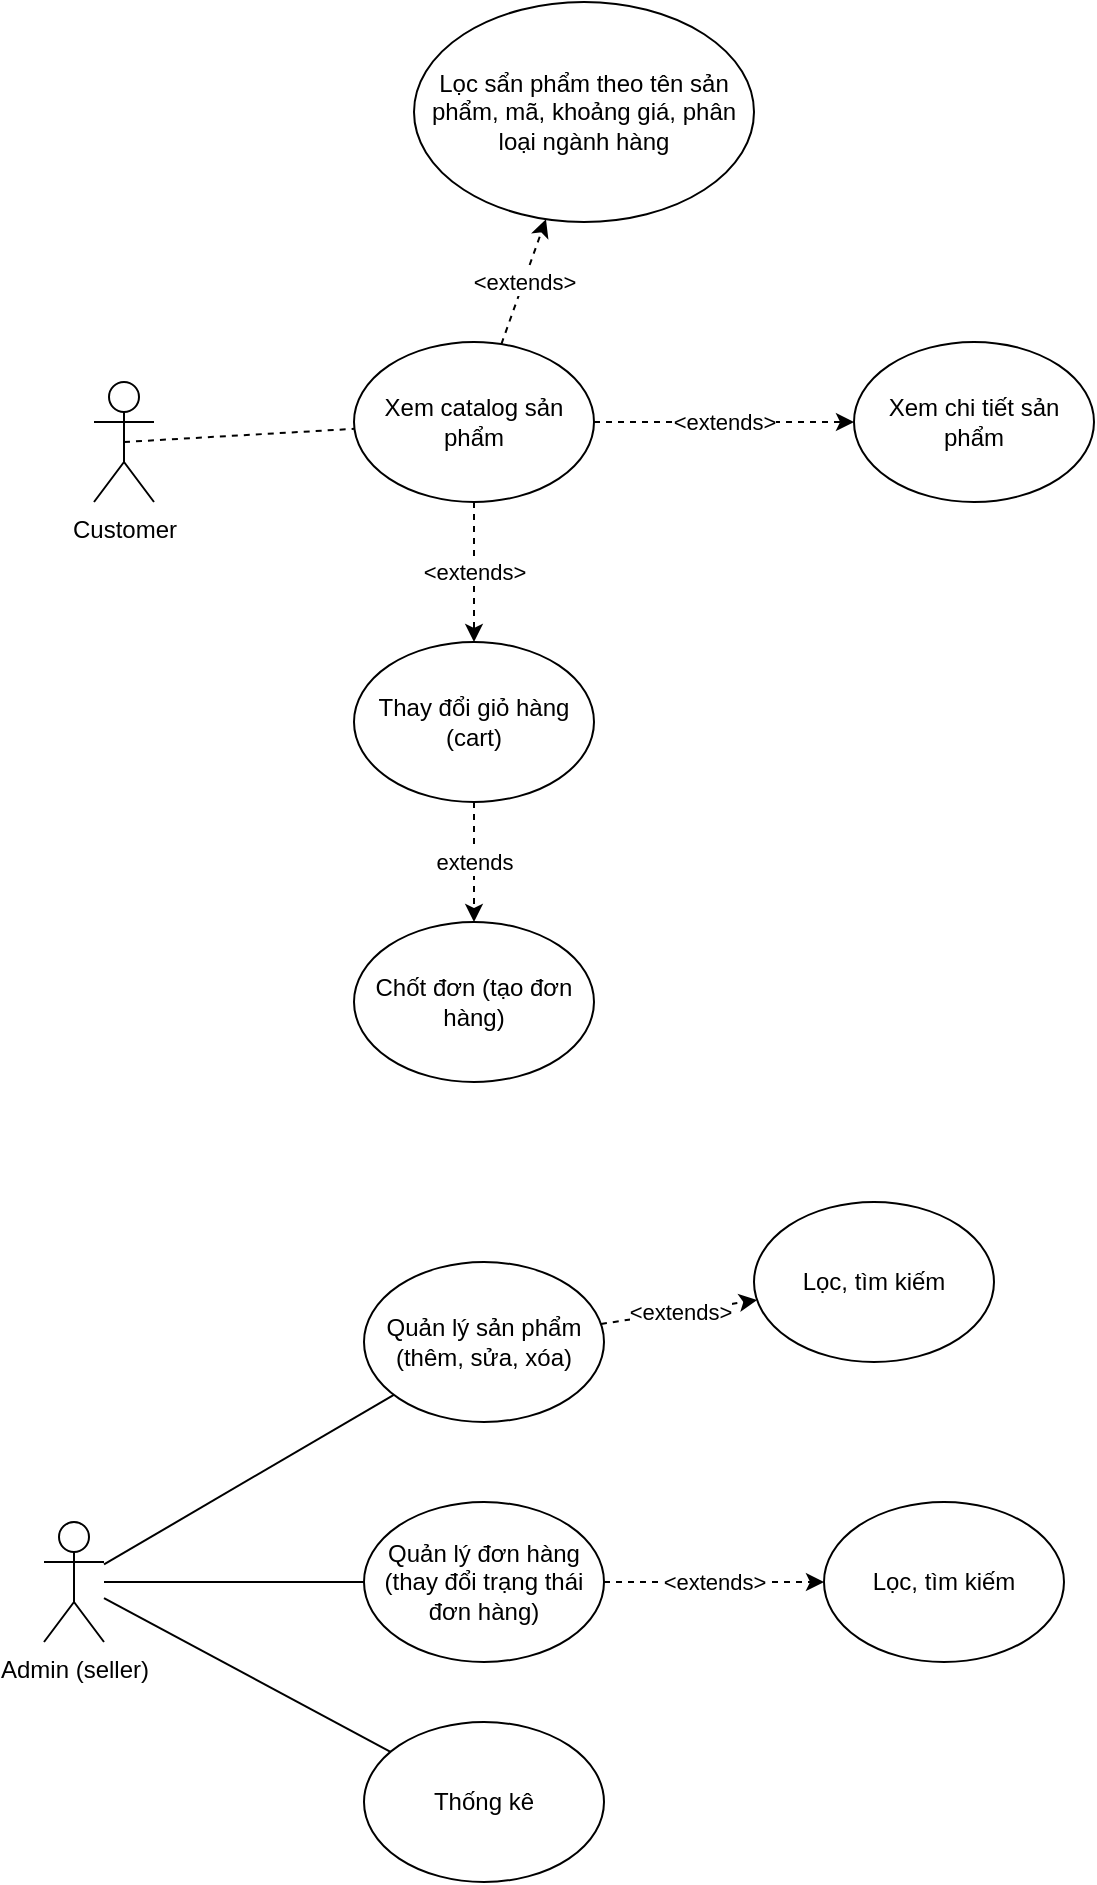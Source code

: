 <mxfile version="15.5.4" type="embed"><diagram id="UhWae0RSAiLkKw91R0bq" name="Page-1"><mxGraphModel dx="2156" dy="650" grid="1" gridSize="10" guides="1" tooltips="1" connect="1" arrows="1" fold="1" page="1" pageScale="1" pageWidth="850" pageHeight="1100" math="0" shadow="0"><root><mxCell id="0"/><mxCell id="1" parent="0"/><mxCell id="ImFIG5cDVqNbTnt62ps9-1" value="Xem catalog sản phẩm" style="ellipse;whiteSpace=wrap;html=1;" parent="1" vertex="1"><mxGeometry x="70" y="250" width="120" height="80" as="geometry"/></mxCell><mxCell id="ImFIG5cDVqNbTnt62ps9-2" value="Thay đổi giỏ hàng (cart)" style="ellipse;whiteSpace=wrap;html=1;" parent="1" vertex="1"><mxGeometry x="70" y="400" width="120" height="80" as="geometry"/></mxCell><mxCell id="ImFIG5cDVqNbTnt62ps9-3" value="&amp;lt;extends&amp;gt;" style="endArrow=classic;html=1;rounded=0;dashed=1;" parent="1" source="ImFIG5cDVqNbTnt62ps9-1" target="ImFIG5cDVqNbTnt62ps9-2" edge="1"><mxGeometry width="50" height="50" relative="1" as="geometry"><mxPoint x="280" y="360" as="sourcePoint"/><mxPoint x="330" y="310" as="targetPoint"/></mxGeometry></mxCell><mxCell id="ImFIG5cDVqNbTnt62ps9-4" value="Chốt đơn (tạo đơn hàng)" style="ellipse;whiteSpace=wrap;html=1;" parent="1" vertex="1"><mxGeometry x="70" y="540" width="120" height="80" as="geometry"/></mxCell><mxCell id="ImFIG5cDVqNbTnt62ps9-6" value="extends" style="endArrow=classic;html=1;rounded=0;dashed=1;" parent="1" source="ImFIG5cDVqNbTnt62ps9-2" target="ImFIG5cDVqNbTnt62ps9-4" edge="1"><mxGeometry width="50" height="50" relative="1" as="geometry"><mxPoint x="710" y="310" as="sourcePoint"/><mxPoint x="760" y="260" as="targetPoint"/></mxGeometry></mxCell><mxCell id="ImFIG5cDVqNbTnt62ps9-7" value="Customer" style="shape=umlActor;verticalLabelPosition=bottom;verticalAlign=top;html=1;outlineConnect=0;" parent="1" vertex="1"><mxGeometry x="-60" y="270" width="30" height="60" as="geometry"/></mxCell><mxCell id="ImFIG5cDVqNbTnt62ps9-9" value="" style="endArrow=none;html=1;rounded=0;dashed=1;exitX=0.5;exitY=0.5;exitDx=0;exitDy=0;exitPerimeter=0;" parent="1" source="ImFIG5cDVqNbTnt62ps9-7" target="ImFIG5cDVqNbTnt62ps9-1" edge="1"><mxGeometry width="50" height="50" relative="1" as="geometry"><mxPoint x="110" y="580" as="sourcePoint"/><mxPoint x="160" y="530" as="targetPoint"/></mxGeometry></mxCell><mxCell id="ImFIG5cDVqNbTnt62ps9-10" value="Xem chi tiết sản phẩm" style="ellipse;whiteSpace=wrap;html=1;" parent="1" vertex="1"><mxGeometry x="320" y="250" width="120" height="80" as="geometry"/></mxCell><mxCell id="ImFIG5cDVqNbTnt62ps9-11" value="&amp;lt;extends&amp;gt;" style="endArrow=classic;html=1;rounded=0;dashed=1;" parent="1" source="ImFIG5cDVqNbTnt62ps9-1" target="ImFIG5cDVqNbTnt62ps9-10" edge="1"><mxGeometry width="50" height="50" relative="1" as="geometry"><mxPoint x="360" y="220" as="sourcePoint"/><mxPoint x="410" y="170" as="targetPoint"/></mxGeometry></mxCell><mxCell id="ImFIG5cDVqNbTnt62ps9-15" value="Lọc sẩn phẩm theo tên sản phẩm, mã, khoảng giá, phân loại ngành hàng" style="ellipse;whiteSpace=wrap;html=1;" parent="1" vertex="1"><mxGeometry x="100" y="80" width="170" height="110" as="geometry"/></mxCell><mxCell id="ImFIG5cDVqNbTnt62ps9-17" value="&amp;lt;extends&amp;gt;" style="endArrow=classic;html=1;rounded=0;dashed=1;" parent="1" source="ImFIG5cDVqNbTnt62ps9-1" target="ImFIG5cDVqNbTnt62ps9-15" edge="1"><mxGeometry width="50" height="50" relative="1" as="geometry"><mxPoint x="30" y="210" as="sourcePoint"/><mxPoint x="80" y="160" as="targetPoint"/></mxGeometry></mxCell><mxCell id="ImFIG5cDVqNbTnt62ps9-21" value="Admin (seller)" style="shape=umlActor;verticalLabelPosition=bottom;verticalAlign=top;html=1;outlineConnect=0;" parent="1" vertex="1"><mxGeometry x="-85" y="840" width="30" height="60" as="geometry"/></mxCell><mxCell id="ImFIG5cDVqNbTnt62ps9-22" value="Quản lý sản phẩm (thêm, sửa, xóa)" style="ellipse;whiteSpace=wrap;html=1;" parent="1" vertex="1"><mxGeometry x="75" y="710" width="120" height="80" as="geometry"/></mxCell><mxCell id="ImFIG5cDVqNbTnt62ps9-23" value="Quản lý đơn hàng (thay đổi trạng thái đơn hàng)" style="ellipse;whiteSpace=wrap;html=1;" parent="1" vertex="1"><mxGeometry x="75" y="830" width="120" height="80" as="geometry"/></mxCell><mxCell id="ImFIG5cDVqNbTnt62ps9-24" value="Lọc, tìm kiếm" style="ellipse;whiteSpace=wrap;html=1;" parent="1" vertex="1"><mxGeometry x="305" y="830" width="120" height="80" as="geometry"/></mxCell><mxCell id="ImFIG5cDVqNbTnt62ps9-25" value="&amp;lt;extends&amp;gt;" style="endArrow=classic;html=1;rounded=0;dashed=1;" parent="1" source="ImFIG5cDVqNbTnt62ps9-23" target="ImFIG5cDVqNbTnt62ps9-24" edge="1"><mxGeometry width="50" height="50" relative="1" as="geometry"><mxPoint x="255" y="840" as="sourcePoint"/><mxPoint x="305" y="790" as="targetPoint"/></mxGeometry></mxCell><mxCell id="ImFIG5cDVqNbTnt62ps9-26" value="Lọc, tìm kiếm" style="ellipse;whiteSpace=wrap;html=1;" parent="1" vertex="1"><mxGeometry x="270" y="680" width="120" height="80" as="geometry"/></mxCell><mxCell id="ImFIG5cDVqNbTnt62ps9-27" value="&amp;lt;extends&amp;gt;" style="endArrow=classic;html=1;rounded=0;dashed=1;" parent="1" source="ImFIG5cDVqNbTnt62ps9-22" target="ImFIG5cDVqNbTnt62ps9-26" edge="1"><mxGeometry width="50" height="50" relative="1" as="geometry"><mxPoint x="265" y="720" as="sourcePoint"/><mxPoint x="315" y="670" as="targetPoint"/></mxGeometry></mxCell><mxCell id="ImFIG5cDVqNbTnt62ps9-31" value="" style="endArrow=none;html=1;rounded=0;" parent="1" source="ImFIG5cDVqNbTnt62ps9-21" target="ImFIG5cDVqNbTnt62ps9-22" edge="1"><mxGeometry width="50" height="50" relative="1" as="geometry"><mxPoint x="-145" y="710" as="sourcePoint"/><mxPoint x="-95" y="660" as="targetPoint"/></mxGeometry></mxCell><mxCell id="ImFIG5cDVqNbTnt62ps9-32" value="" style="endArrow=none;html=1;rounded=0;" parent="1" source="ImFIG5cDVqNbTnt62ps9-21" target="ImFIG5cDVqNbTnt62ps9-23" edge="1"><mxGeometry width="50" height="50" relative="1" as="geometry"><mxPoint x="-65" y="990" as="sourcePoint"/><mxPoint x="15" y="930" as="targetPoint"/></mxGeometry></mxCell><mxCell id="ImFIG5cDVqNbTnt62ps9-33" value="Thống kê" style="ellipse;whiteSpace=wrap;html=1;" parent="1" vertex="1"><mxGeometry x="75" y="940" width="120" height="80" as="geometry"/></mxCell><mxCell id="ImFIG5cDVqNbTnt62ps9-34" value="" style="endArrow=none;html=1;rounded=0;" parent="1" source="ImFIG5cDVqNbTnt62ps9-21" target="ImFIG5cDVqNbTnt62ps9-33" edge="1"><mxGeometry width="50" height="50" relative="1" as="geometry"><mxPoint x="-65" y="790" as="sourcePoint"/><mxPoint x="-5" y="960" as="targetPoint"/></mxGeometry></mxCell></root></mxGraphModel></diagram></mxfile>